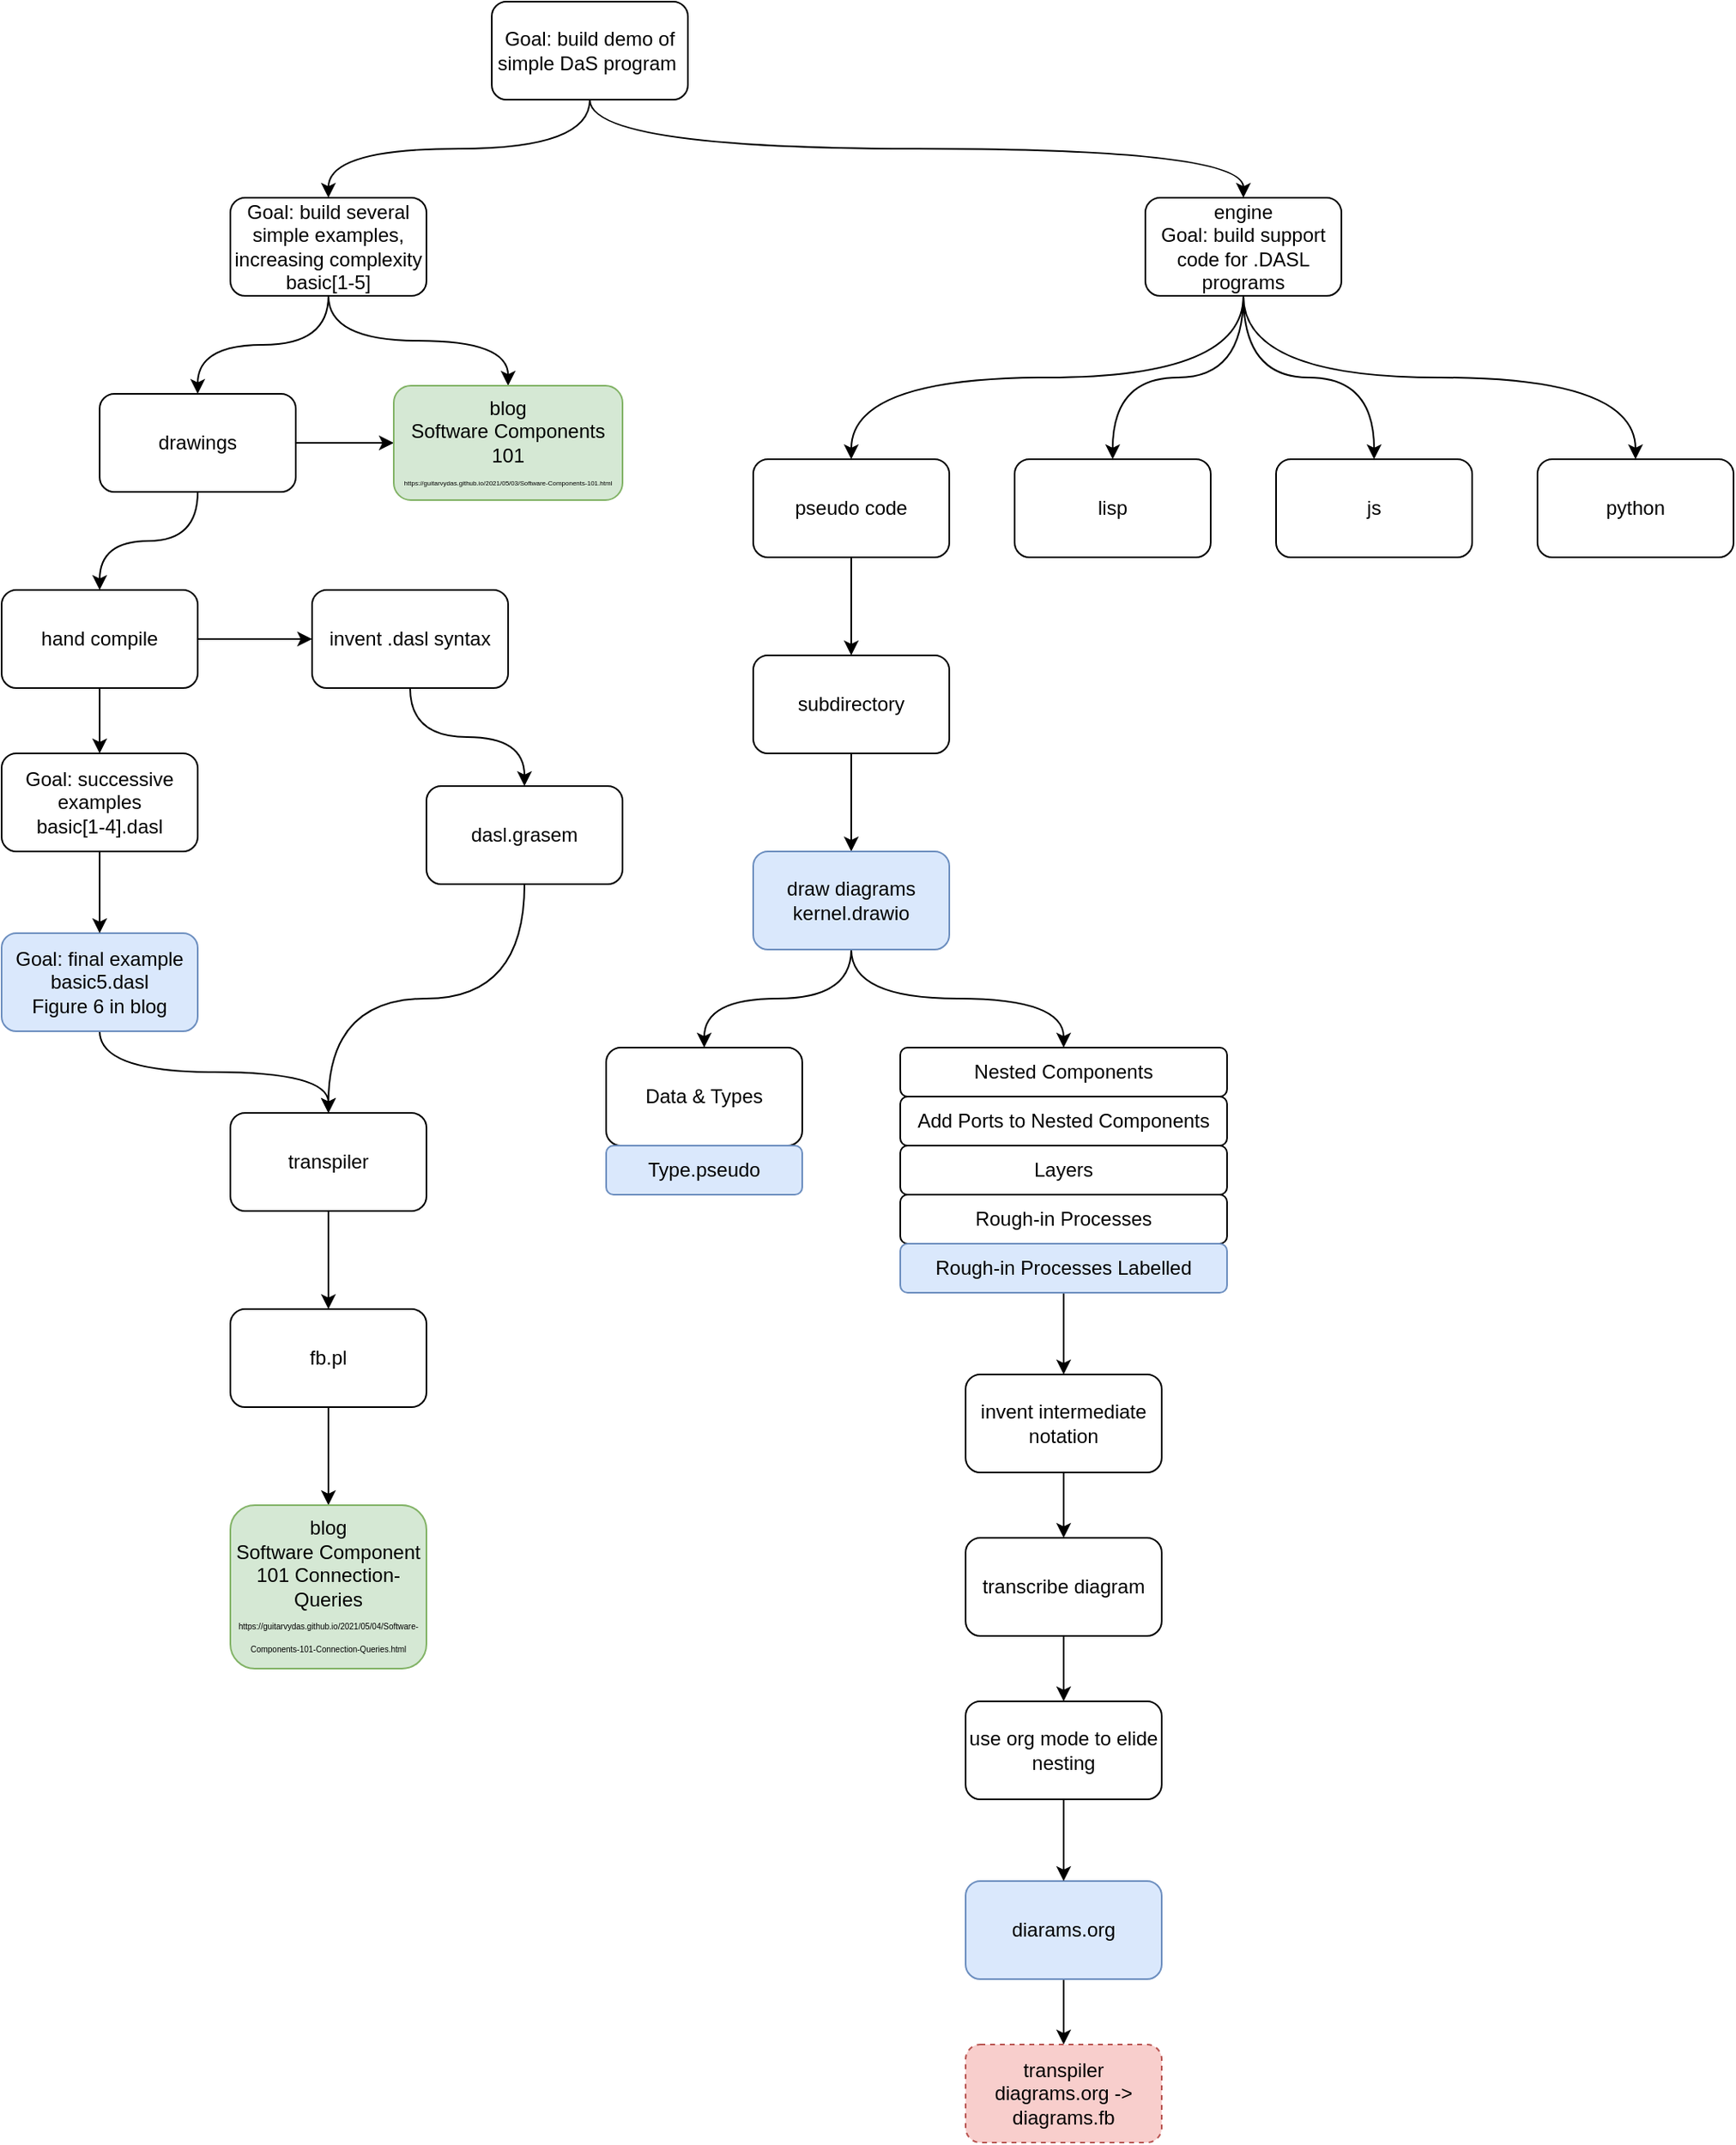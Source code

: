 <mxfile version="12.4.2" type="device" pages="1"><diagram id="KrxxzON7yAvuIMFbZhOw" name="Page-1"><mxGraphModel dx="1033" dy="742" grid="1" gridSize="10" guides="1" tooltips="1" connect="1" arrows="1" fold="1" page="1" pageScale="1" pageWidth="1100" pageHeight="850" math="0" shadow="0"><root><mxCell id="0"/><mxCell id="1" parent="0"/><mxCell id="C79RIzUAiJEIW5vs_I7C-15" style="edgeStyle=orthogonalEdgeStyle;curved=1;orthogonalLoop=1;jettySize=auto;html=1;exitX=0.5;exitY=1;exitDx=0;exitDy=0;" edge="1" parent="1" source="C79RIzUAiJEIW5vs_I7C-1" target="C79RIzUAiJEIW5vs_I7C-2"><mxGeometry relative="1" as="geometry"/></mxCell><mxCell id="C79RIzUAiJEIW5vs_I7C-16" style="edgeStyle=orthogonalEdgeStyle;curved=1;orthogonalLoop=1;jettySize=auto;html=1;exitX=0.5;exitY=1;exitDx=0;exitDy=0;" edge="1" parent="1" source="C79RIzUAiJEIW5vs_I7C-1" target="C79RIzUAiJEIW5vs_I7C-3"><mxGeometry relative="1" as="geometry"/></mxCell><mxCell id="C79RIzUAiJEIW5vs_I7C-1" value="Goal: build demo of simple DaS program&amp;nbsp;" style="rounded=1;whiteSpace=wrap;html=1;" vertex="1" parent="1"><mxGeometry x="400" y="80" width="120" height="60" as="geometry"/></mxCell><mxCell id="C79RIzUAiJEIW5vs_I7C-19" style="edgeStyle=orthogonalEdgeStyle;curved=1;orthogonalLoop=1;jettySize=auto;html=1;exitX=0.5;exitY=1;exitDx=0;exitDy=0;entryX=0.5;entryY=0;entryDx=0;entryDy=0;" edge="1" parent="1" source="C79RIzUAiJEIW5vs_I7C-2" target="C79RIzUAiJEIW5vs_I7C-4"><mxGeometry relative="1" as="geometry"/></mxCell><mxCell id="C79RIzUAiJEIW5vs_I7C-20" style="edgeStyle=orthogonalEdgeStyle;curved=1;orthogonalLoop=1;jettySize=auto;html=1;entryX=0.5;entryY=0;entryDx=0;entryDy=0;" edge="1" parent="1" source="C79RIzUAiJEIW5vs_I7C-2" target="C79RIzUAiJEIW5vs_I7C-17"><mxGeometry relative="1" as="geometry"/></mxCell><mxCell id="C79RIzUAiJEIW5vs_I7C-2" value="Goal: build several simple examples, increasing complexity&lt;br&gt;basic[1-5]" style="rounded=1;whiteSpace=wrap;html=1;" vertex="1" parent="1"><mxGeometry x="240" y="200" width="120" height="60" as="geometry"/></mxCell><mxCell id="C79RIzUAiJEIW5vs_I7C-11" style="edgeStyle=orthogonalEdgeStyle;orthogonalLoop=1;jettySize=auto;html=1;entryX=0.5;entryY=0;entryDx=0;entryDy=0;curved=1;" edge="1" parent="1" source="C79RIzUAiJEIW5vs_I7C-3" target="C79RIzUAiJEIW5vs_I7C-8"><mxGeometry relative="1" as="geometry"/></mxCell><mxCell id="C79RIzUAiJEIW5vs_I7C-12" style="edgeStyle=orthogonalEdgeStyle;curved=1;orthogonalLoop=1;jettySize=auto;html=1;exitX=0.5;exitY=1;exitDx=0;exitDy=0;entryX=0.5;entryY=0;entryDx=0;entryDy=0;" edge="1" parent="1" source="C79RIzUAiJEIW5vs_I7C-3" target="C79RIzUAiJEIW5vs_I7C-7"><mxGeometry relative="1" as="geometry"/></mxCell><mxCell id="C79RIzUAiJEIW5vs_I7C-13" style="edgeStyle=orthogonalEdgeStyle;curved=1;orthogonalLoop=1;jettySize=auto;html=1;entryX=0.5;entryY=0;entryDx=0;entryDy=0;" edge="1" parent="1" source="C79RIzUAiJEIW5vs_I7C-3" target="C79RIzUAiJEIW5vs_I7C-9"><mxGeometry relative="1" as="geometry"/></mxCell><mxCell id="C79RIzUAiJEIW5vs_I7C-14" style="edgeStyle=orthogonalEdgeStyle;curved=1;orthogonalLoop=1;jettySize=auto;html=1;entryX=0.5;entryY=0;entryDx=0;entryDy=0;exitX=0.5;exitY=1;exitDx=0;exitDy=0;" edge="1" parent="1" source="C79RIzUAiJEIW5vs_I7C-3" target="C79RIzUAiJEIW5vs_I7C-10"><mxGeometry relative="1" as="geometry"/></mxCell><mxCell id="C79RIzUAiJEIW5vs_I7C-3" value="engine&lt;br&gt;Goal: build support code for .DASL programs" style="rounded=1;whiteSpace=wrap;html=1;" vertex="1" parent="1"><mxGeometry x="800" y="200" width="120" height="60" as="geometry"/></mxCell><mxCell id="C79RIzUAiJEIW5vs_I7C-21" style="edgeStyle=orthogonalEdgeStyle;curved=1;orthogonalLoop=1;jettySize=auto;html=1;entryX=0;entryY=0.5;entryDx=0;entryDy=0;" edge="1" parent="1" source="C79RIzUAiJEIW5vs_I7C-4" target="C79RIzUAiJEIW5vs_I7C-17"><mxGeometry relative="1" as="geometry"/></mxCell><mxCell id="C79RIzUAiJEIW5vs_I7C-25" style="edgeStyle=orthogonalEdgeStyle;curved=1;orthogonalLoop=1;jettySize=auto;html=1;exitX=0.5;exitY=1;exitDx=0;exitDy=0;entryX=0.5;entryY=0;entryDx=0;entryDy=0;" edge="1" parent="1" source="C79RIzUAiJEIW5vs_I7C-4" target="C79RIzUAiJEIW5vs_I7C-5"><mxGeometry relative="1" as="geometry"/></mxCell><mxCell id="C79RIzUAiJEIW5vs_I7C-4" value="drawings" style="rounded=1;whiteSpace=wrap;html=1;" vertex="1" parent="1"><mxGeometry x="160" y="320" width="120" height="60" as="geometry"/></mxCell><mxCell id="C79RIzUAiJEIW5vs_I7C-24" style="edgeStyle=orthogonalEdgeStyle;curved=1;orthogonalLoop=1;jettySize=auto;html=1;" edge="1" parent="1" source="C79RIzUAiJEIW5vs_I7C-5" target="C79RIzUAiJEIW5vs_I7C-6"><mxGeometry relative="1" as="geometry"/></mxCell><mxCell id="C79RIzUAiJEIW5vs_I7C-29" style="edgeStyle=orthogonalEdgeStyle;curved=1;orthogonalLoop=1;jettySize=auto;html=1;" edge="1" parent="1" source="C79RIzUAiJEIW5vs_I7C-5" target="C79RIzUAiJEIW5vs_I7C-28"><mxGeometry relative="1" as="geometry"/></mxCell><mxCell id="C79RIzUAiJEIW5vs_I7C-5" value="hand compile" style="rounded=1;whiteSpace=wrap;html=1;" vertex="1" parent="1"><mxGeometry x="100" y="440" width="120" height="60" as="geometry"/></mxCell><mxCell id="C79RIzUAiJEIW5vs_I7C-23" style="edgeStyle=orthogonalEdgeStyle;curved=1;orthogonalLoop=1;jettySize=auto;html=1;" edge="1" parent="1" source="C79RIzUAiJEIW5vs_I7C-6" target="C79RIzUAiJEIW5vs_I7C-22"><mxGeometry relative="1" as="geometry"/></mxCell><mxCell id="C79RIzUAiJEIW5vs_I7C-6" value="invent .dasl syntax" style="rounded=1;whiteSpace=wrap;html=1;" vertex="1" parent="1"><mxGeometry x="290" y="440" width="120" height="60" as="geometry"/></mxCell><mxCell id="C79RIzUAiJEIW5vs_I7C-38" style="edgeStyle=orthogonalEdgeStyle;curved=1;orthogonalLoop=1;jettySize=auto;html=1;exitX=0.5;exitY=1;exitDx=0;exitDy=0;" edge="1" parent="1" source="C79RIzUAiJEIW5vs_I7C-7" target="C79RIzUAiJEIW5vs_I7C-37"><mxGeometry relative="1" as="geometry"/></mxCell><mxCell id="C79RIzUAiJEIW5vs_I7C-7" value="pseudo code" style="rounded=1;whiteSpace=wrap;html=1;" vertex="1" parent="1"><mxGeometry x="560" y="360" width="120" height="60" as="geometry"/></mxCell><mxCell id="C79RIzUAiJEIW5vs_I7C-8" value="lisp" style="rounded=1;whiteSpace=wrap;html=1;" vertex="1" parent="1"><mxGeometry x="720" y="360" width="120" height="60" as="geometry"/></mxCell><mxCell id="C79RIzUAiJEIW5vs_I7C-9" value="js" style="rounded=1;whiteSpace=wrap;html=1;" vertex="1" parent="1"><mxGeometry x="880" y="360" width="120" height="60" as="geometry"/></mxCell><mxCell id="C79RIzUAiJEIW5vs_I7C-10" value="python" style="rounded=1;whiteSpace=wrap;html=1;" vertex="1" parent="1"><mxGeometry x="1040" y="360" width="120" height="60" as="geometry"/></mxCell><mxCell id="C79RIzUAiJEIW5vs_I7C-17" value="&lt;font&gt;&lt;font style=&quot;font-size: 12px&quot;&gt;blog&lt;br&gt;&lt;/font&gt;Software Components 101&lt;br&gt;&lt;span style=&quot;text-align: left ; white-space: nowrap&quot;&gt;&lt;font style=&quot;font-size: 4px&quot;&gt;https://guitarvydas.github.io/2021/05/03/Software-Components-101.html&lt;/font&gt;&lt;/span&gt;&lt;/font&gt;" style="rounded=1;whiteSpace=wrap;html=1;fillColor=#d5e8d4;strokeColor=#82b366;" vertex="1" parent="1"><mxGeometry x="340" y="315" width="140" height="70" as="geometry"/></mxCell><mxCell id="C79RIzUAiJEIW5vs_I7C-36" style="edgeStyle=orthogonalEdgeStyle;curved=1;orthogonalLoop=1;jettySize=auto;html=1;" edge="1" parent="1" source="C79RIzUAiJEIW5vs_I7C-22" target="C79RIzUAiJEIW5vs_I7C-26"><mxGeometry relative="1" as="geometry"/></mxCell><mxCell id="C79RIzUAiJEIW5vs_I7C-22" value="dasl.grasem" style="rounded=1;whiteSpace=wrap;html=1;" vertex="1" parent="1"><mxGeometry x="360" y="560" width="120" height="60" as="geometry"/></mxCell><mxCell id="C79RIzUAiJEIW5vs_I7C-33" style="edgeStyle=orthogonalEdgeStyle;curved=1;orthogonalLoop=1;jettySize=auto;html=1;entryX=0.5;entryY=0;entryDx=0;entryDy=0;" edge="1" parent="1" source="C79RIzUAiJEIW5vs_I7C-26" target="C79RIzUAiJEIW5vs_I7C-32"><mxGeometry relative="1" as="geometry"/></mxCell><mxCell id="C79RIzUAiJEIW5vs_I7C-26" value="transpiler" style="rounded=1;whiteSpace=wrap;html=1;" vertex="1" parent="1"><mxGeometry x="240" y="760" width="120" height="60" as="geometry"/></mxCell><mxCell id="C79RIzUAiJEIW5vs_I7C-31" style="edgeStyle=orthogonalEdgeStyle;curved=1;orthogonalLoop=1;jettySize=auto;html=1;entryX=0.5;entryY=0;entryDx=0;entryDy=0;exitX=0.5;exitY=1;exitDx=0;exitDy=0;" edge="1" parent="1" source="C79RIzUAiJEIW5vs_I7C-27" target="C79RIzUAiJEIW5vs_I7C-26"><mxGeometry relative="1" as="geometry"/></mxCell><mxCell id="C79RIzUAiJEIW5vs_I7C-27" value="Goal: final example&lt;br&gt;basic5.dasl&lt;br&gt;Figure 6 in blog" style="rounded=1;whiteSpace=wrap;html=1;fillColor=#dae8fc;strokeColor=#6c8ebf;" vertex="1" parent="1"><mxGeometry x="100" y="650" width="120" height="60" as="geometry"/></mxCell><mxCell id="C79RIzUAiJEIW5vs_I7C-30" style="edgeStyle=orthogonalEdgeStyle;curved=1;orthogonalLoop=1;jettySize=auto;html=1;" edge="1" parent="1" source="C79RIzUAiJEIW5vs_I7C-28" target="C79RIzUAiJEIW5vs_I7C-27"><mxGeometry relative="1" as="geometry"/></mxCell><mxCell id="C79RIzUAiJEIW5vs_I7C-28" value="Goal: successive examples&lt;br&gt;basic[1-4].dasl" style="rounded=1;whiteSpace=wrap;html=1;" vertex="1" parent="1"><mxGeometry x="100" y="540" width="120" height="60" as="geometry"/></mxCell><mxCell id="C79RIzUAiJEIW5vs_I7C-35" style="edgeStyle=orthogonalEdgeStyle;curved=1;orthogonalLoop=1;jettySize=auto;html=1;" edge="1" parent="1" source="C79RIzUAiJEIW5vs_I7C-32" target="C79RIzUAiJEIW5vs_I7C-34"><mxGeometry relative="1" as="geometry"/></mxCell><mxCell id="C79RIzUAiJEIW5vs_I7C-32" value="fb.pl" style="rounded=1;whiteSpace=wrap;html=1;" vertex="1" parent="1"><mxGeometry x="240" y="880" width="120" height="60" as="geometry"/></mxCell><mxCell id="C79RIzUAiJEIW5vs_I7C-34" value="blog&lt;br&gt;Software Component 101 Connection- Queries&lt;br&gt;&lt;font style=&quot;font-size: 5px&quot;&gt;https://guitarvydas.github.io/2021/05/04/Software-Components-101-Connection-Queries.html&lt;/font&gt;" style="rounded=1;whiteSpace=wrap;html=1;fillColor=#d5e8d4;strokeColor=#82b366;" vertex="1" parent="1"><mxGeometry x="240" y="1000" width="120" height="100" as="geometry"/></mxCell><mxCell id="C79RIzUAiJEIW5vs_I7C-40" style="edgeStyle=orthogonalEdgeStyle;curved=1;orthogonalLoop=1;jettySize=auto;html=1;" edge="1" parent="1" source="C79RIzUAiJEIW5vs_I7C-37" target="C79RIzUAiJEIW5vs_I7C-39"><mxGeometry relative="1" as="geometry"/></mxCell><mxCell id="C79RIzUAiJEIW5vs_I7C-37" value="subdirectory" style="rounded=1;whiteSpace=wrap;html=1;" vertex="1" parent="1"><mxGeometry x="560" y="480" width="120" height="60" as="geometry"/></mxCell><mxCell id="C79RIzUAiJEIW5vs_I7C-48" style="edgeStyle=orthogonalEdgeStyle;curved=1;orthogonalLoop=1;jettySize=auto;html=1;" edge="1" parent="1" source="C79RIzUAiJEIW5vs_I7C-39" target="C79RIzUAiJEIW5vs_I7C-41"><mxGeometry relative="1" as="geometry"/></mxCell><mxCell id="C79RIzUAiJEIW5vs_I7C-49" style="edgeStyle=orthogonalEdgeStyle;curved=1;orthogonalLoop=1;jettySize=auto;html=1;entryX=0.5;entryY=0;entryDx=0;entryDy=0;" edge="1" parent="1" source="C79RIzUAiJEIW5vs_I7C-39" target="C79RIzUAiJEIW5vs_I7C-42"><mxGeometry relative="1" as="geometry"/></mxCell><mxCell id="C79RIzUAiJEIW5vs_I7C-39" value="draw diagrams&lt;br&gt;kernel.drawio" style="rounded=1;whiteSpace=wrap;html=1;fillColor=#dae8fc;strokeColor=#6c8ebf;" vertex="1" parent="1"><mxGeometry x="560" y="600" width="120" height="60" as="geometry"/></mxCell><mxCell id="C79RIzUAiJEIW5vs_I7C-41" value="Data &amp;amp; Types" style="rounded=1;whiteSpace=wrap;html=1;" vertex="1" parent="1"><mxGeometry x="470" y="720" width="120" height="60" as="geometry"/></mxCell><mxCell id="C79RIzUAiJEIW5vs_I7C-42" value="Nested Components" style="rounded=1;whiteSpace=wrap;html=1;" vertex="1" parent="1"><mxGeometry x="650" y="720" width="200" height="30" as="geometry"/></mxCell><mxCell id="C79RIzUAiJEIW5vs_I7C-43" value="Add Ports to Nested Components" style="rounded=1;whiteSpace=wrap;html=1;" vertex="1" parent="1"><mxGeometry x="650" y="750" width="200" height="30" as="geometry"/></mxCell><mxCell id="C79RIzUAiJEIW5vs_I7C-45" value="Layers" style="rounded=1;whiteSpace=wrap;html=1;" vertex="1" parent="1"><mxGeometry x="650" y="780" width="200" height="30" as="geometry"/></mxCell><mxCell id="C79RIzUAiJEIW5vs_I7C-46" value="Rough-in Processes" style="rounded=1;whiteSpace=wrap;html=1;" vertex="1" parent="1"><mxGeometry x="650" y="810" width="200" height="30" as="geometry"/></mxCell><mxCell id="C79RIzUAiJEIW5vs_I7C-52" style="edgeStyle=orthogonalEdgeStyle;curved=1;orthogonalLoop=1;jettySize=auto;html=1;exitX=0.5;exitY=1;exitDx=0;exitDy=0;entryX=0.5;entryY=0;entryDx=0;entryDy=0;" edge="1" parent="1" source="C79RIzUAiJEIW5vs_I7C-47" target="C79RIzUAiJEIW5vs_I7C-51"><mxGeometry relative="1" as="geometry"/></mxCell><mxCell id="C79RIzUAiJEIW5vs_I7C-47" value="Rough-in Processes Labelled" style="rounded=1;whiteSpace=wrap;html=1;fillColor=#dae8fc;strokeColor=#6c8ebf;" vertex="1" parent="1"><mxGeometry x="650" y="840" width="200" height="30" as="geometry"/></mxCell><mxCell id="C79RIzUAiJEIW5vs_I7C-50" value="Type.pseudo" style="rounded=1;whiteSpace=wrap;html=1;fillColor=#dae8fc;strokeColor=#6c8ebf;" vertex="1" parent="1"><mxGeometry x="470" y="780" width="120" height="30" as="geometry"/></mxCell><mxCell id="C79RIzUAiJEIW5vs_I7C-54" style="edgeStyle=orthogonalEdgeStyle;curved=1;orthogonalLoop=1;jettySize=auto;html=1;exitX=0.5;exitY=1;exitDx=0;exitDy=0;" edge="1" parent="1" source="C79RIzUAiJEIW5vs_I7C-51" target="C79RIzUAiJEIW5vs_I7C-53"><mxGeometry relative="1" as="geometry"/></mxCell><mxCell id="C79RIzUAiJEIW5vs_I7C-51" value="invent intermediate notation" style="rounded=1;whiteSpace=wrap;html=1;" vertex="1" parent="1"><mxGeometry x="690" y="920" width="120" height="60" as="geometry"/></mxCell><mxCell id="C79RIzUAiJEIW5vs_I7C-60" style="edgeStyle=orthogonalEdgeStyle;curved=1;orthogonalLoop=1;jettySize=auto;html=1;exitX=0.5;exitY=1;exitDx=0;exitDy=0;" edge="1" parent="1" source="C79RIzUAiJEIW5vs_I7C-53" target="C79RIzUAiJEIW5vs_I7C-59"><mxGeometry relative="1" as="geometry"/></mxCell><mxCell id="C79RIzUAiJEIW5vs_I7C-53" value="transcribe diagram" style="rounded=1;whiteSpace=wrap;html=1;" vertex="1" parent="1"><mxGeometry x="690" y="1020" width="120" height="60" as="geometry"/></mxCell><mxCell id="C79RIzUAiJEIW5vs_I7C-58" style="edgeStyle=orthogonalEdgeStyle;curved=1;orthogonalLoop=1;jettySize=auto;html=1;exitX=0.5;exitY=1;exitDx=0;exitDy=0;" edge="1" parent="1" source="C79RIzUAiJEIW5vs_I7C-55" target="C79RIzUAiJEIW5vs_I7C-57"><mxGeometry relative="1" as="geometry"/></mxCell><mxCell id="C79RIzUAiJEIW5vs_I7C-55" value="diarams.org" style="rounded=1;whiteSpace=wrap;html=1;fillColor=#dae8fc;strokeColor=#6c8ebf;" vertex="1" parent="1"><mxGeometry x="690" y="1230" width="120" height="60" as="geometry"/></mxCell><mxCell id="C79RIzUAiJEIW5vs_I7C-57" value="transpiler&lt;br&gt;diagrams.org -&amp;gt; diagrams.fb" style="rounded=1;whiteSpace=wrap;html=1;fillColor=#f8cecc;strokeColor=#b85450;dashed=1;" vertex="1" parent="1"><mxGeometry x="690" y="1330" width="120" height="60" as="geometry"/></mxCell><mxCell id="C79RIzUAiJEIW5vs_I7C-61" style="edgeStyle=orthogonalEdgeStyle;curved=1;orthogonalLoop=1;jettySize=auto;html=1;exitX=0.5;exitY=1;exitDx=0;exitDy=0;entryX=0.5;entryY=0;entryDx=0;entryDy=0;" edge="1" parent="1" source="C79RIzUAiJEIW5vs_I7C-59" target="C79RIzUAiJEIW5vs_I7C-55"><mxGeometry relative="1" as="geometry"/></mxCell><mxCell id="C79RIzUAiJEIW5vs_I7C-59" value="use org mode to elide nesting" style="rounded=1;whiteSpace=wrap;html=1;" vertex="1" parent="1"><mxGeometry x="690" y="1120" width="120" height="60" as="geometry"/></mxCell></root></mxGraphModel></diagram></mxfile>